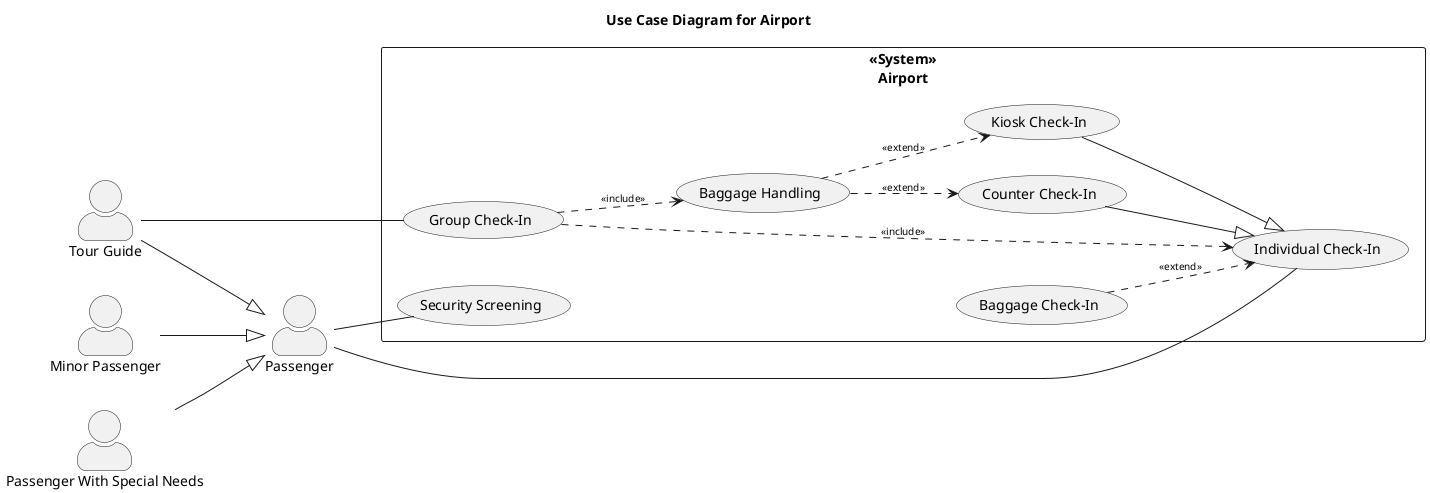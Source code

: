 @startuml
title Use Case Diagram for Airport

left to right direction
skinparam packageStyle rectangle
skinparam actorStyle awesome
skinparam usecaseArrowFontSize 10

actor "Tour Guide" as tour_guide
actor "Minor Passenger" as minor_passenger
actor "Passenger" as passenger
actor "Passenger With Special Needs" as passenger_with_special_needs

rectangle "<<System>>\nAirport" as airport_boundary {
  usecase "Group Check-In" as group_check_in
  usecase "Individual Check-In" as individual_check_in
  usecase "Baggage Check-In" as baggage_check_in
  usecase "Security Screening" as security_screening
  usecase "Counter Check-In" as counter_check_in
  usecase "Kiosk Check-In" as kiosk_check_in
  usecase "Baggage Handling" as baggage_handling
}

tour_guide -- group_check_in
passenger -- individual_check_in
passenger -- security_screening

group_check_in ..> individual_check_in : <<include>>
group_check_in ..> baggage_handling : <<include>>

baggage_check_in ..> individual_check_in : <<extend>>
baggage_handling ..> counter_check_in : <<extend>>
baggage_handling ..> kiosk_check_in : <<extend>>

counter_check_in --|> individual_check_in
kiosk_check_in --|> individual_check_in

tour_guide --|> passenger
minor_passenger --|> passenger
passenger_with_special_needs --|> passenger

@enduml
